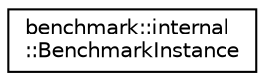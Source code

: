 digraph "Graphical Class Hierarchy"
{
 // LATEX_PDF_SIZE
  edge [fontname="Helvetica",fontsize="10",labelfontname="Helvetica",labelfontsize="10"];
  node [fontname="Helvetica",fontsize="10",shape=record];
  rankdir="LR";
  Node0 [label="benchmark::internal\l::BenchmarkInstance",height=0.2,width=0.4,color="black", fillcolor="white", style="filled",URL="$classbenchmark_1_1internal_1_1BenchmarkInstance.html",tooltip=" "];
}
